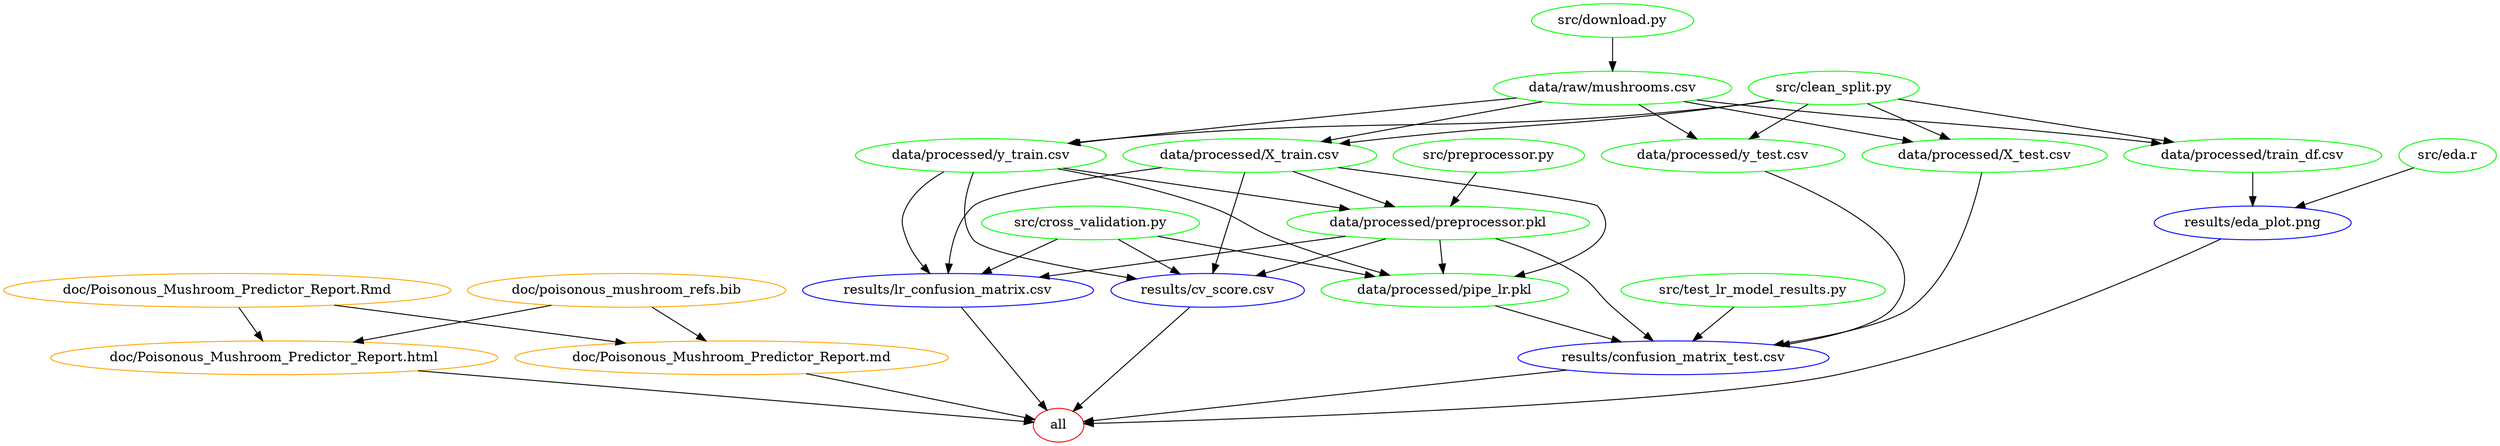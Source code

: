 digraph G {
n2[label="all", color="red"];
n18[label="data/processed/X_test.csv", color="green"];
n13[label="data/processed/X_train.csv", color="green"];
n20[label="data/processed/pipe_lr.pkl", color="green"];
n11[label="data/processed/preprocessor.pkl", color="green"];
n5[label="data/processed/train_df.csv", color="green"];
n19[label="data/processed/y_test.csv", color="green"];
n14[label="data/processed/y_train.csv", color="green"];
n7[label="data/raw/mushrooms.csv", color="green"];
n22[label="doc/Poisonous_Mushroom_Predictor_Report.Rmd", color="orange"];
n24[label="doc/Poisonous_Mushroom_Predictor_Report.html", color="orange"];
n21[label="doc/Poisonous_Mushroom_Predictor_Report.md", color="orange"];
n23[label="doc/poisonous_mushroom_refs.bib", color="orange"];
n16[label="results/confusion_matrix_test.csv", color="blue"];
n9[label="results/cv_score.csv", color="blue"];
n3[label="results/eda_plot.png", color="blue"];
n15[label="results/lr_confusion_matrix.csv", color="blue"];
n6[label="src/clean_split.py", color="green"];
n10[label="src/cross_validation.py", color="green"];
n8[label="src/download.py", color="green"];
n4[label="src/eda.r", color="green"];
n12[label="src/preprocessor.py", color="green"];
n17[label="src/test_lr_model_results.py", color="green"];
n24 -> n2 ; 
n21 -> n2 ; 
n16 -> n2 ; 
n9 -> n2 ; 
n3 -> n2 ; 
n15 -> n2 ; 
n7 -> n18 ; 
n6 -> n18 ; 
n7 -> n13 ; 
n6 -> n13 ; 
n13 -> n20 ; 
n11 -> n20 ; 
n14 -> n20 ; 
n10 -> n20 ; 
n13 -> n11 ; 
n14 -> n11 ; 
n12 -> n11 ; 
n7 -> n5 ; 
n6 -> n5 ; 
n7 -> n19 ; 
n6 -> n19 ; 
n7 -> n14 ; 
n6 -> n14 ; 
n8 -> n7 ; 
n22 -> n24 ; 
n23 -> n24 ; 
n22 -> n21 ; 
n23 -> n21 ; 
n18 -> n16 ; 
n20 -> n16 ; 
n11 -> n16 ; 
n19 -> n16 ; 
n17 -> n16 ; 
n13 -> n9 ; 
n11 -> n9 ; 
n14 -> n9 ; 
n10 -> n9 ; 
n5 -> n3 ; 
n4 -> n3 ; 
n13 -> n15 ; 
n11 -> n15 ; 
n14 -> n15 ; 
n10 -> n15 ; 
}
